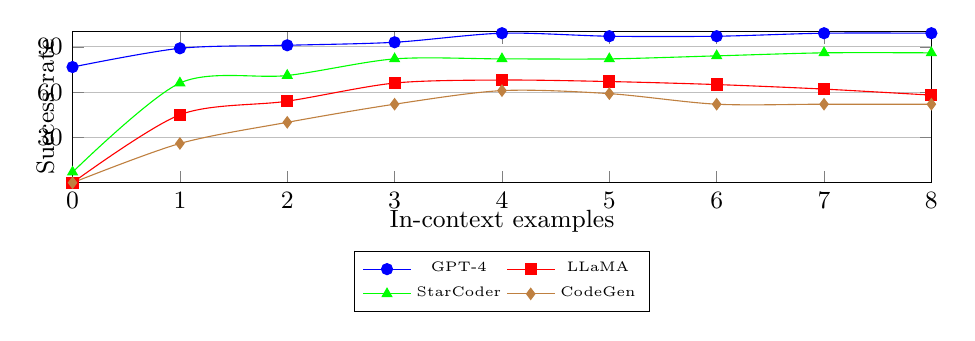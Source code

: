 \begin{tikzpicture}
    \begin{axis}[
        xlabel=$x$,
        ylabel=$y$,
        xmin=0, xmax=8,
        ymin=0, ymax=100,
        xtick={0, 1, 2, 3, 4, 5, 6, 7, 8},
        ytick={30,60,90},
        % ytick={20,40,60,80,100},
        width=1.03\linewidth, height=3.5cm,
	ylabel=Success rate,
	ymajorgrids,
        y tick label style={font=\small},
        y label style={yshift=-3ex, font=\small},
	xlabel=In-context examples,
        x tick label style={font=\small},
        x label style={yshift=1.5ex, font=\small},
        legend style={
            at={(0.5,-0.45)},
            anchor=north,
            legend columns=2,
            font=\tiny,
            /tikz/every even column/.append style={column sep=0.cm},
        },
    ]
    \addplot[smooth,mark=*,blue] plot coordinates {
        (0,76.6)
        (1,89)
        (2,91)
        (3,93)
        (4,99)
        (5,97)
        (6,97)
        (7,99)
        (8,99)
    };
    \addlegendentry{GPT-4}

    \addplot[smooth,color=red,mark=square*]
        plot coordinates {
        (0,0)
        (1,45)
        (2,54)
        (3,66)
        (4,68)
        (5,67)
        (6,65)
        (7,62)
        (8,58)
    };
    \addlegendentry{LLaMA}
    % \addlegendentry{LLaMA-30b}

    \addplot[smooth,color=green,mark=triangle*]
        plot coordinates {
        (0,7)
        (1,66)
        (2,71)
        (3,82)
        (4,82)
        (5,82)
        (6,84)
        (7,86)
        (8,86)
    };
    \addlegendentry{StarCoder}

    % \addplot[smooth,color=green,mark=triangle*]
    %     plot coordinates {
    %     (0,0)
    %     (1,10)
    %     (2,19)
    %     (3,21)
    %     (4,17)
    %     (5,22)
    %     (6,20)
    %     (7,18)
    %     (8,17)
    % };
    % \addlegendentry{NeoX-20b}

    \addplot[smooth,color=brown,mark=diamond*]
        plot coordinates {
        (0,0)
        (1,26)
        (2,40)
        (3,52)
        (4,61)
        (5,59)
        (6,52)
        (7,52)
        (8,52)
    };
    \addlegendentry{CodeGen}
    % \addlegendentry{CodeGen-16b-mono}
    \end{axis}
\end{tikzpicture}